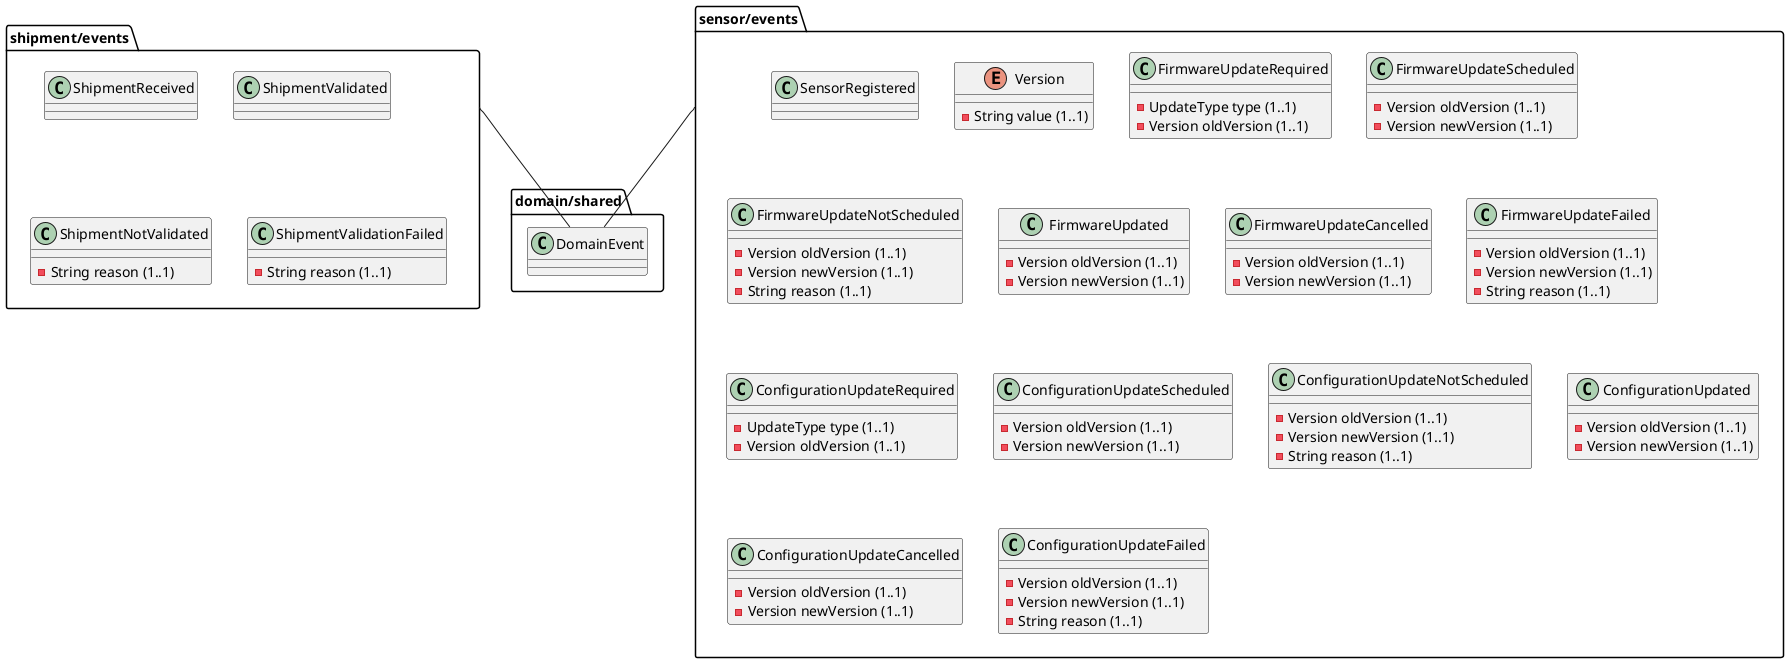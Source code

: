 @startuml

package domain/shared as ds {
  class DomainEvent
}

package shipment/events as she {
  class ShipmentReceived {
  }

  class ShipmentValidated {
  }

  class ShipmentNotValidated {
    -String reason (1..1)
  }

  class ShipmentValidationFailed {
    -String reason (1..1)
  }
}

package sensor/events as see {
  class SensorRegistered {}

  enum Version {
    -String value (1..1)
  }

  class FirmwareUpdateRequired {
    -UpdateType type (1..1)
    -Version oldVersion (1..1)
  }

  class FirmwareUpdateScheduled {
    -Version oldVersion (1..1)
    -Version newVersion (1..1)
  }

  class FirmwareUpdateNotScheduled {
      -Version oldVersion (1..1)
      -Version newVersion (1..1)
      -String reason (1..1)
    }

  class FirmwareUpdated {
    -Version oldVersion (1..1)
    -Version newVersion (1..1)
  }

  class FirmwareUpdateCancelled {
    -Version oldVersion (1..1)
    -Version newVersion (1..1)
  }

  class FirmwareUpdateFailed {
    -Version oldVersion (1..1)
    -Version newVersion (1..1)
    -String reason (1..1)
  }
  
  class ConfigurationUpdateRequired {
    -UpdateType type (1..1)
    -Version oldVersion (1..1)
  }

  class ConfigurationUpdateScheduled {
    -Version oldVersion (1..1)
    -Version newVersion (1..1)
  }

  class ConfigurationUpdateNotScheduled {
    -Version oldVersion (1..1)
    -Version newVersion (1..1)
    -String reason (1..1)
  }
  
  class ConfigurationUpdated {
    -Version oldVersion (1..1)
    -Version newVersion (1..1)
  }
  
  class ConfigurationUpdateCancelled {
    -Version oldVersion (1..1)
    -Version newVersion (1..1)
  }
  
  class ConfigurationUpdateFailed {
    -Version oldVersion (1..1)
    -Version newVersion (1..1)
    -String reason (1..1)
  }
}

she -- DomainEvent
see -- DomainEvent

@enduml